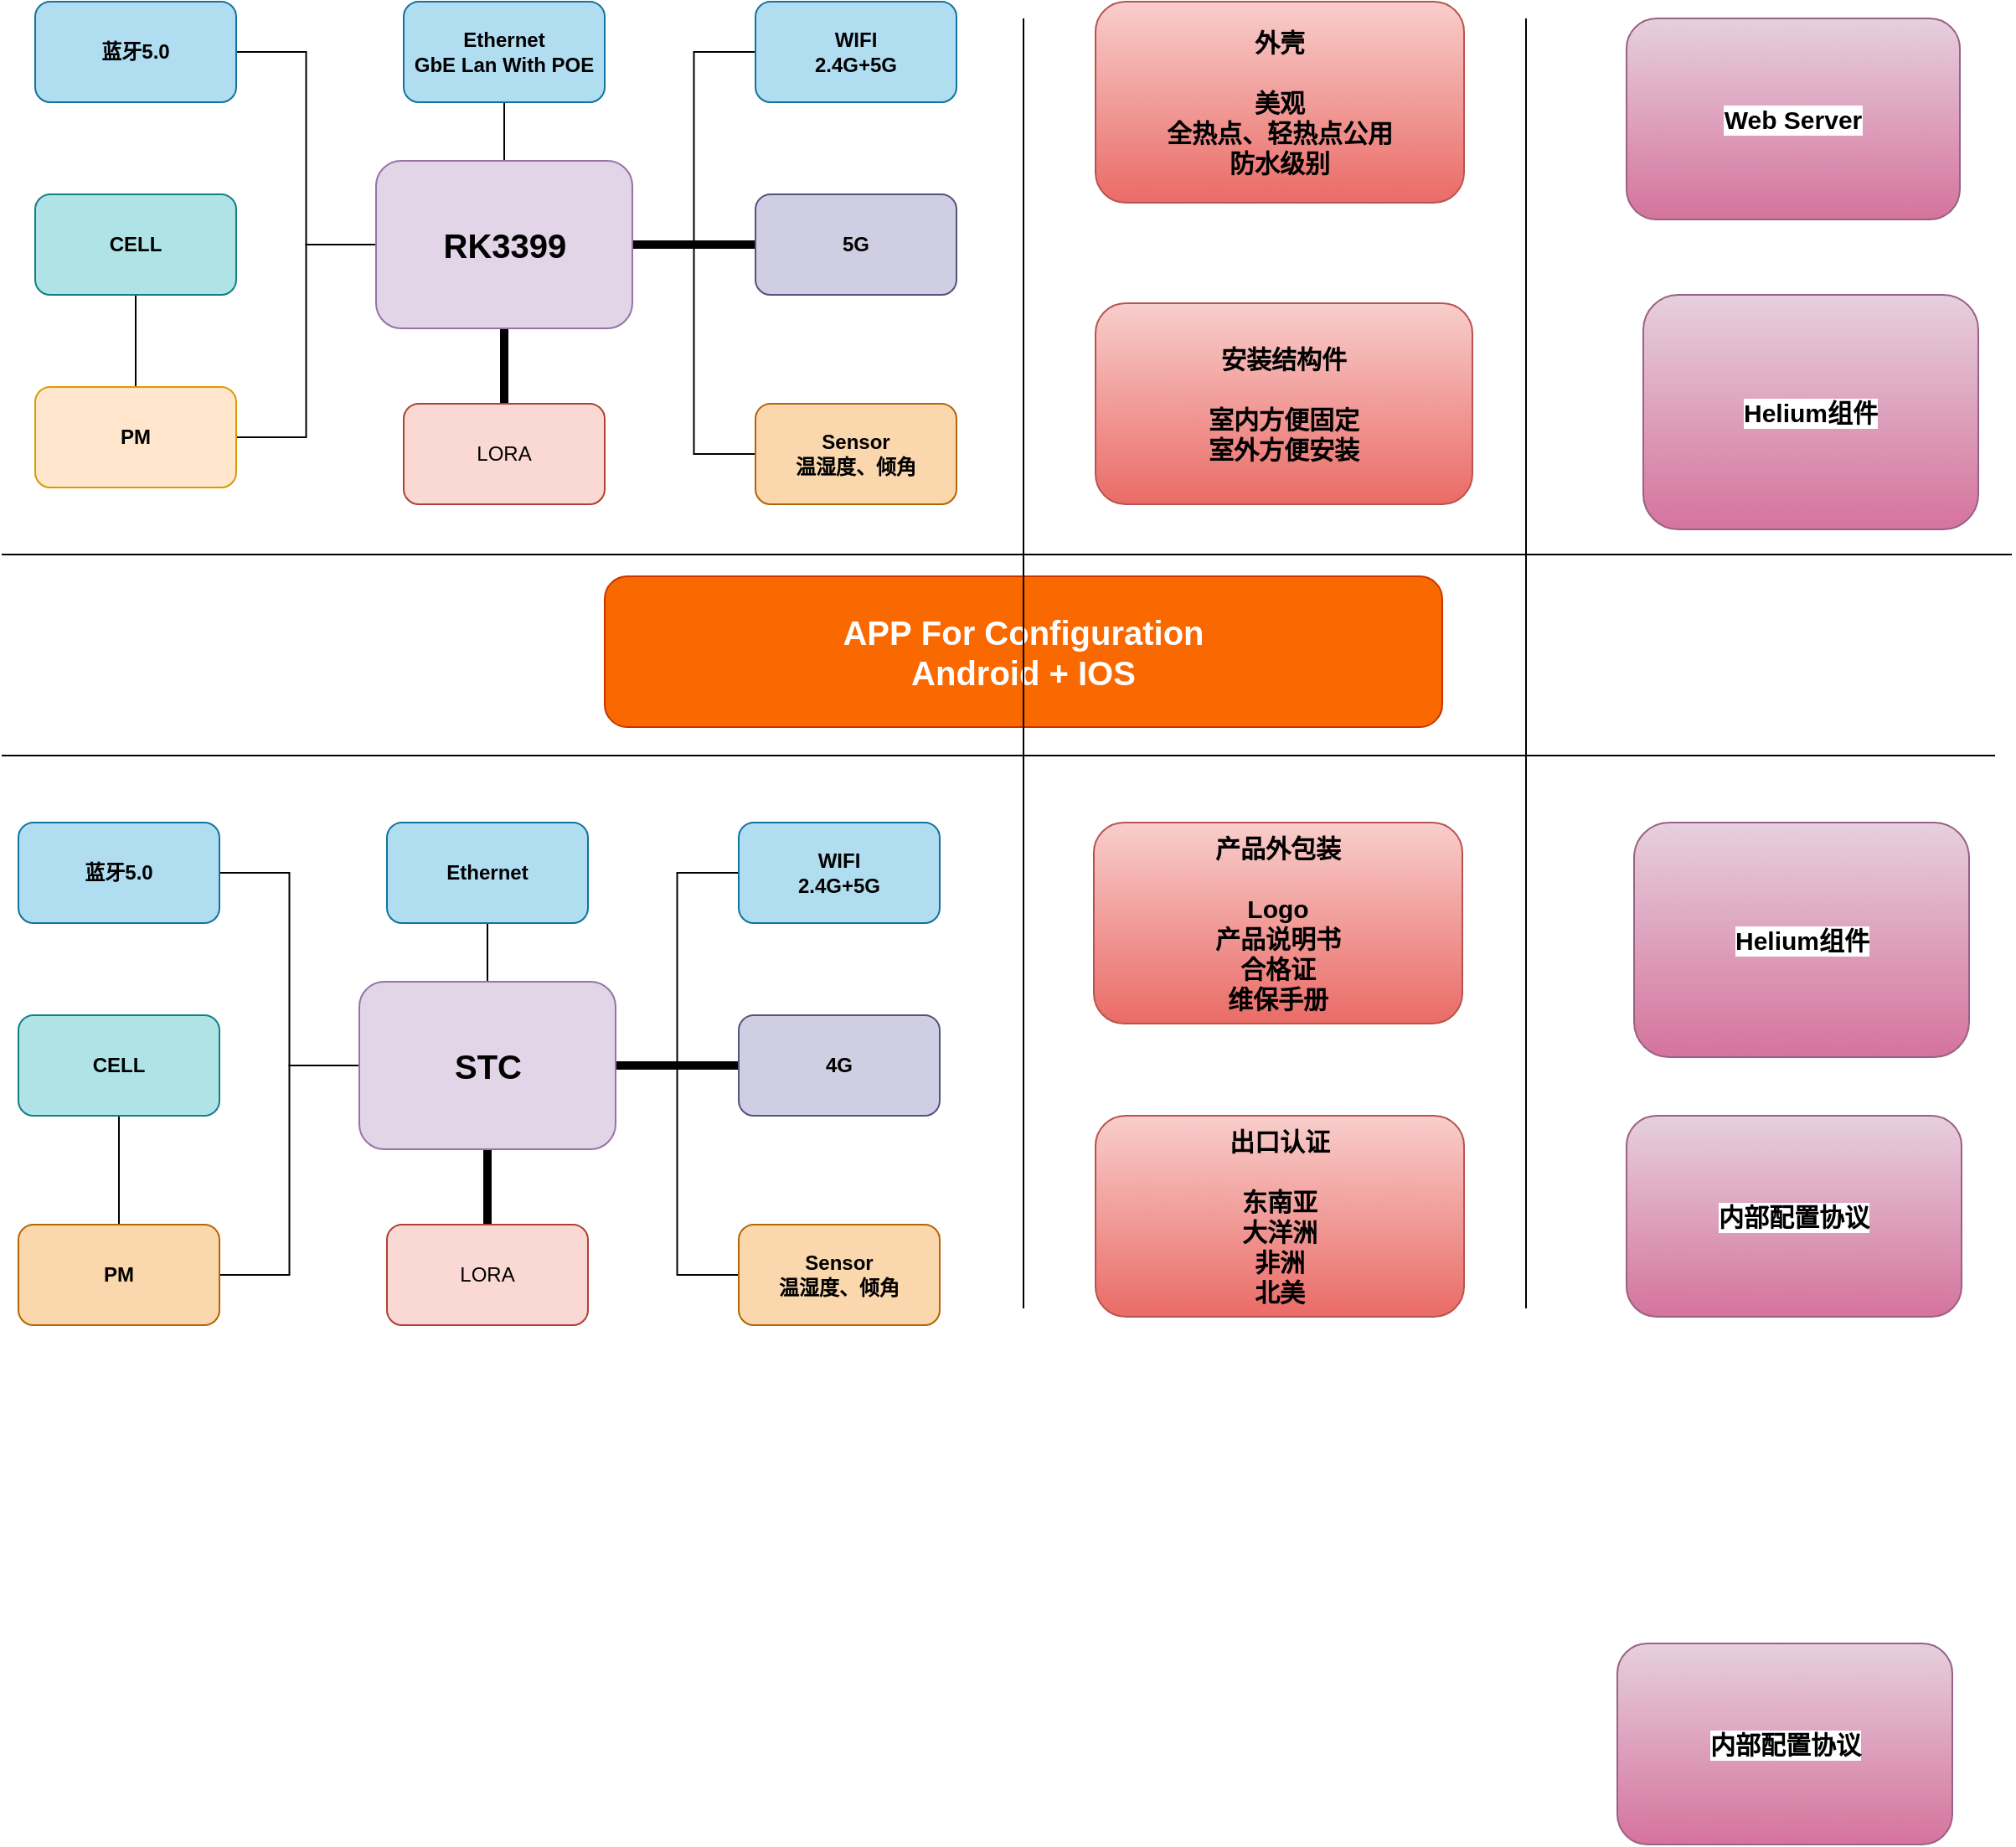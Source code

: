 <mxfile version="16.6.5" type="github" pages="2">
  <diagram id="iKRTfIvsgAHTzPborcKI" name="Full">
    <mxGraphModel dx="1422" dy="802" grid="1" gridSize="10" guides="1" tooltips="1" connect="1" arrows="1" fold="1" page="1" pageScale="1" pageWidth="827" pageHeight="1169" math="0" shadow="0">
      <root>
        <mxCell id="0" />
        <mxCell id="1" parent="0" />
        <mxCell id="aC08C6gNYoCpae9THRba-24" style="edgeStyle=orthogonalEdgeStyle;rounded=0;orthogonalLoop=1;jettySize=auto;html=1;exitX=0;exitY=0.5;exitDx=0;exitDy=0;entryX=1;entryY=0.5;entryDx=0;entryDy=0;strokeColor=default;endArrow=none;endFill=0;" edge="1" parent="1" source="kR9M7E9QdsosyzwSM0mt-1" target="aC08C6gNYoCpae9THRba-23">
          <mxGeometry relative="1" as="geometry" />
        </mxCell>
        <mxCell id="aC08C6gNYoCpae9THRba-12" style="edgeStyle=orthogonalEdgeStyle;rounded=0;orthogonalLoop=1;jettySize=auto;html=1;endArrow=none;endFill=0;strokeWidth=5;" edge="1" parent="1" source="kR9M7E9QdsosyzwSM0mt-1" target="aC08C6gNYoCpae9THRba-2">
          <mxGeometry relative="1" as="geometry" />
        </mxCell>
        <mxCell id="aC08C6gNYoCpae9THRba-13" style="edgeStyle=orthogonalEdgeStyle;rounded=0;orthogonalLoop=1;jettySize=auto;html=1;entryX=0.5;entryY=0;entryDx=0;entryDy=0;endArrow=none;endFill=0;strokeWidth=5;" edge="1" parent="1" source="kR9M7E9QdsosyzwSM0mt-1" target="aC08C6gNYoCpae9THRba-1">
          <mxGeometry relative="1" as="geometry">
            <mxPoint x="410" y="460" as="targetPoint" />
          </mxGeometry>
        </mxCell>
        <object label="" id="aC08C6gNYoCpae9THRba-15">
          <mxCell style="edgeStyle=orthogonalEdgeStyle;rounded=0;orthogonalLoop=1;jettySize=auto;html=1;exitX=1;exitY=0.5;exitDx=0;exitDy=0;entryX=0;entryY=0.5;entryDx=0;entryDy=0;endArrow=none;endFill=0;" edge="1" parent="1" source="kR9M7E9QdsosyzwSM0mt-1" target="aC08C6gNYoCpae9THRba-4">
            <mxGeometry relative="1" as="geometry" />
          </mxCell>
        </object>
        <mxCell id="aC08C6gNYoCpae9THRba-17" style="edgeStyle=orthogonalEdgeStyle;rounded=0;orthogonalLoop=1;jettySize=auto;html=1;exitX=0.5;exitY=0;exitDx=0;exitDy=0;endArrow=none;endFill=0;" edge="1" parent="1" source="kR9M7E9QdsosyzwSM0mt-1" target="aC08C6gNYoCpae9THRba-3">
          <mxGeometry relative="1" as="geometry" />
        </mxCell>
        <mxCell id="aC08C6gNYoCpae9THRba-18" style="edgeStyle=orthogonalEdgeStyle;rounded=0;orthogonalLoop=1;jettySize=auto;html=1;exitX=0;exitY=0.5;exitDx=0;exitDy=0;endArrow=none;endFill=0;entryX=1;entryY=0.5;entryDx=0;entryDy=0;" edge="1" parent="1" source="kR9M7E9QdsosyzwSM0mt-1" target="aC08C6gNYoCpae9THRba-8">
          <mxGeometry relative="1" as="geometry" />
        </mxCell>
        <mxCell id="aC08C6gNYoCpae9THRba-25" style="edgeStyle=orthogonalEdgeStyle;rounded=0;orthogonalLoop=1;jettySize=auto;html=1;exitX=1;exitY=0.5;exitDx=0;exitDy=0;entryX=0;entryY=0.5;entryDx=0;entryDy=0;endArrow=none;endFill=0;" edge="1" parent="1" source="kR9M7E9QdsosyzwSM0mt-1" target="aC08C6gNYoCpae9THRba-6">
          <mxGeometry relative="1" as="geometry" />
        </mxCell>
        <mxCell id="kR9M7E9QdsosyzwSM0mt-1" value="RK3399" style="rounded=1;whiteSpace=wrap;html=1;fillColor=#e1d5e7;strokeColor=#9673a6;fontStyle=1;fontSize=20;" parent="1" vertex="1">
          <mxGeometry x="333.5" y="325" width="153" height="100" as="geometry" />
        </mxCell>
        <mxCell id="aC08C6gNYoCpae9THRba-1" value="LORA" style="rounded=1;whiteSpace=wrap;html=1;fillColor=#fad9d5;strokeColor=#ae4132;" vertex="1" parent="1">
          <mxGeometry x="350" y="470" width="120" height="60" as="geometry" />
        </mxCell>
        <mxCell id="aC08C6gNYoCpae9THRba-2" value="5G" style="rounded=1;whiteSpace=wrap;html=1;fillColor=#d0cee2;strokeColor=#56517e;fontStyle=1" vertex="1" parent="1">
          <mxGeometry x="560" y="345" width="120" height="60" as="geometry" />
        </mxCell>
        <mxCell id="aC08C6gNYoCpae9THRba-3" value="Ethernet&lt;br&gt;GbE Lan With POE" style="rounded=1;whiteSpace=wrap;html=1;fillColor=#b1ddf0;strokeColor=#10739e;fontStyle=1" vertex="1" parent="1">
          <mxGeometry x="350" y="230" width="120" height="60" as="geometry" />
        </mxCell>
        <mxCell id="aC08C6gNYoCpae9THRba-4" value="WIFI&lt;br&gt;2.4G+5G" style="rounded=1;whiteSpace=wrap;html=1;fillColor=#b1ddf0;strokeColor=#10739e;fontStyle=1" vertex="1" parent="1">
          <mxGeometry x="560" y="230" width="120" height="60" as="geometry" />
        </mxCell>
        <mxCell id="aC08C6gNYoCpae9THRba-6" value="Sensor&lt;br&gt;温湿度、倾角" style="rounded=1;whiteSpace=wrap;html=1;fillColor=#fad7ac;strokeColor=#b46504;fontStyle=1" vertex="1" parent="1">
          <mxGeometry x="560" y="470" width="120" height="60" as="geometry" />
        </mxCell>
        <mxCell id="aC08C6gNYoCpae9THRba-49" value="" style="edgeStyle=orthogonalEdgeStyle;rounded=0;orthogonalLoop=1;jettySize=auto;html=1;fontSize=1;endArrow=none;endFill=0;strokeColor=default;strokeWidth=1;" edge="1" parent="1" source="aC08C6gNYoCpae9THRba-8" target="aC08C6gNYoCpae9THRba-46">
          <mxGeometry relative="1" as="geometry" />
        </mxCell>
        <mxCell id="aC08C6gNYoCpae9THRba-8" value="PM" style="rounded=1;whiteSpace=wrap;html=1;fillColor=#ffe6cc;fontStyle=1;strokeColor=#d79b00;" vertex="1" parent="1">
          <mxGeometry x="130" y="460" width="120" height="60" as="geometry" />
        </mxCell>
        <mxCell id="aC08C6gNYoCpae9THRba-23" value="蓝牙5.0" style="rounded=1;whiteSpace=wrap;html=1;fillColor=#b1ddf0;strokeColor=#10739e;fontStyle=1" vertex="1" parent="1">
          <mxGeometry x="130" y="230" width="120" height="60" as="geometry" />
        </mxCell>
        <mxCell id="aC08C6gNYoCpae9THRba-29" style="edgeStyle=orthogonalEdgeStyle;rounded=0;orthogonalLoop=1;jettySize=auto;html=1;exitX=0;exitY=0.5;exitDx=0;exitDy=0;entryX=1;entryY=0.5;entryDx=0;entryDy=0;strokeColor=default;endArrow=none;endFill=0;" edge="1" parent="1" source="aC08C6gNYoCpae9THRba-36" target="aC08C6gNYoCpae9THRba-45">
          <mxGeometry relative="1" as="geometry" />
        </mxCell>
        <mxCell id="aC08C6gNYoCpae9THRba-30" style="edgeStyle=orthogonalEdgeStyle;rounded=0;orthogonalLoop=1;jettySize=auto;html=1;endArrow=none;endFill=0;strokeWidth=5;" edge="1" parent="1" source="aC08C6gNYoCpae9THRba-36" target="aC08C6gNYoCpae9THRba-38">
          <mxGeometry relative="1" as="geometry" />
        </mxCell>
        <mxCell id="aC08C6gNYoCpae9THRba-31" style="edgeStyle=orthogonalEdgeStyle;rounded=0;orthogonalLoop=1;jettySize=auto;html=1;entryX=0.5;entryY=0;entryDx=0;entryDy=0;endArrow=none;endFill=0;strokeWidth=5;" edge="1" parent="1" source="aC08C6gNYoCpae9THRba-36" target="aC08C6gNYoCpae9THRba-37">
          <mxGeometry relative="1" as="geometry">
            <mxPoint x="400" y="950" as="targetPoint" />
          </mxGeometry>
        </mxCell>
        <object label="" id="aC08C6gNYoCpae9THRba-32">
          <mxCell style="edgeStyle=orthogonalEdgeStyle;rounded=0;orthogonalLoop=1;jettySize=auto;html=1;exitX=1;exitY=0.5;exitDx=0;exitDy=0;entryX=0;entryY=0.5;entryDx=0;entryDy=0;endArrow=none;endFill=0;" edge="1" parent="1" source="aC08C6gNYoCpae9THRba-36" target="aC08C6gNYoCpae9THRba-40">
            <mxGeometry relative="1" as="geometry" />
          </mxCell>
        </object>
        <mxCell id="aC08C6gNYoCpae9THRba-33" style="edgeStyle=orthogonalEdgeStyle;rounded=0;orthogonalLoop=1;jettySize=auto;html=1;exitX=0.5;exitY=0;exitDx=0;exitDy=0;endArrow=none;endFill=0;" edge="1" parent="1" source="aC08C6gNYoCpae9THRba-36" target="aC08C6gNYoCpae9THRba-39">
          <mxGeometry relative="1" as="geometry" />
        </mxCell>
        <mxCell id="aC08C6gNYoCpae9THRba-34" style="edgeStyle=orthogonalEdgeStyle;rounded=0;orthogonalLoop=1;jettySize=auto;html=1;exitX=0;exitY=0.5;exitDx=0;exitDy=0;endArrow=none;endFill=0;entryX=1;entryY=0.5;entryDx=0;entryDy=0;" edge="1" parent="1" source="aC08C6gNYoCpae9THRba-36" target="aC08C6gNYoCpae9THRba-43">
          <mxGeometry relative="1" as="geometry" />
        </mxCell>
        <mxCell id="aC08C6gNYoCpae9THRba-35" style="edgeStyle=orthogonalEdgeStyle;rounded=0;orthogonalLoop=1;jettySize=auto;html=1;exitX=1;exitY=0.5;exitDx=0;exitDy=0;entryX=0;entryY=0.5;entryDx=0;entryDy=0;endArrow=none;endFill=0;" edge="1" parent="1" source="aC08C6gNYoCpae9THRba-36" target="aC08C6gNYoCpae9THRba-41">
          <mxGeometry relative="1" as="geometry" />
        </mxCell>
        <mxCell id="aC08C6gNYoCpae9THRba-36" value="STC" style="rounded=1;whiteSpace=wrap;html=1;fillColor=#e1d5e7;strokeColor=#9673a6;fontStyle=1;fontSize=20;" vertex="1" parent="1">
          <mxGeometry x="323.5" y="815" width="153" height="100" as="geometry" />
        </mxCell>
        <mxCell id="aC08C6gNYoCpae9THRba-37" value="LORA" style="rounded=1;whiteSpace=wrap;html=1;fillColor=#fad9d5;strokeColor=#ae4132;" vertex="1" parent="1">
          <mxGeometry x="340" y="960" width="120" height="60" as="geometry" />
        </mxCell>
        <mxCell id="aC08C6gNYoCpae9THRba-38" value="4G" style="rounded=1;whiteSpace=wrap;html=1;fillColor=#d0cee2;strokeColor=#56517e;fontStyle=1" vertex="1" parent="1">
          <mxGeometry x="550" y="835" width="120" height="60" as="geometry" />
        </mxCell>
        <mxCell id="aC08C6gNYoCpae9THRba-39" value="Ethernet" style="rounded=1;whiteSpace=wrap;html=1;fillColor=#b1ddf0;strokeColor=#10739e;fontStyle=1" vertex="1" parent="1">
          <mxGeometry x="340" y="720" width="120" height="60" as="geometry" />
        </mxCell>
        <mxCell id="aC08C6gNYoCpae9THRba-40" value="WIFI&lt;br&gt;2.4G+5G" style="rounded=1;whiteSpace=wrap;html=1;fillColor=#b1ddf0;strokeColor=#10739e;fontStyle=1" vertex="1" parent="1">
          <mxGeometry x="550" y="720" width="120" height="60" as="geometry" />
        </mxCell>
        <mxCell id="aC08C6gNYoCpae9THRba-41" value="Sensor&lt;br&gt;温湿度、倾角" style="rounded=1;whiteSpace=wrap;html=1;fillColor=#fad7ac;strokeColor=#b46504;fontStyle=1" vertex="1" parent="1">
          <mxGeometry x="550" y="960" width="120" height="60" as="geometry" />
        </mxCell>
        <mxCell id="aC08C6gNYoCpae9THRba-42" value="" style="edgeStyle=orthogonalEdgeStyle;rounded=0;orthogonalLoop=1;jettySize=auto;html=1;endArrow=none;endFill=0;" edge="1" parent="1" source="aC08C6gNYoCpae9THRba-43" target="aC08C6gNYoCpae9THRba-44">
          <mxGeometry relative="1" as="geometry" />
        </mxCell>
        <mxCell id="aC08C6gNYoCpae9THRba-43" value="PM" style="rounded=1;whiteSpace=wrap;html=1;fillColor=#fad7ac;strokeColor=#b46504;fontStyle=1" vertex="1" parent="1">
          <mxGeometry x="120" y="960" width="120" height="60" as="geometry" />
        </mxCell>
        <mxCell id="aC08C6gNYoCpae9THRba-44" value="CELL" style="rounded=1;whiteSpace=wrap;html=1;fillColor=#b0e3e6;strokeColor=#0e8088;fontStyle=1" vertex="1" parent="1">
          <mxGeometry x="120" y="835" width="120" height="60" as="geometry" />
        </mxCell>
        <mxCell id="aC08C6gNYoCpae9THRba-45" value="蓝牙5.0" style="rounded=1;whiteSpace=wrap;html=1;fillColor=#b1ddf0;strokeColor=#10739e;fontStyle=1" vertex="1" parent="1">
          <mxGeometry x="120" y="720" width="120" height="60" as="geometry" />
        </mxCell>
        <mxCell id="aC08C6gNYoCpae9THRba-46" value="CELL" style="rounded=1;whiteSpace=wrap;html=1;fillColor=#b0e3e6;strokeColor=#0e8088;fontStyle=1" vertex="1" parent="1">
          <mxGeometry x="130" y="345" width="120" height="60" as="geometry" />
        </mxCell>
        <mxCell id="aC08C6gNYoCpae9THRba-52" value="" style="endArrow=none;html=1;rounded=0;fontSize=1;strokeColor=default;strokeWidth=1;" edge="1" parent="1">
          <mxGeometry width="50" height="50" relative="1" as="geometry">
            <mxPoint x="110" y="560" as="sourcePoint" />
            <mxPoint x="1310" y="560" as="targetPoint" />
          </mxGeometry>
        </mxCell>
        <mxCell id="aC08C6gNYoCpae9THRba-53" value="" style="endArrow=none;html=1;rounded=0;fontSize=1;strokeColor=default;strokeWidth=1;" edge="1" parent="1">
          <mxGeometry width="50" height="50" relative="1" as="geometry">
            <mxPoint x="110" y="680" as="sourcePoint" />
            <mxPoint x="1300" y="680" as="targetPoint" />
          </mxGeometry>
        </mxCell>
        <mxCell id="aC08C6gNYoCpae9THRba-54" value="APP&amp;nbsp;For Configuration&lt;br style=&quot;font-size: 20px;&quot;&gt;Android + IOS" style="rounded=1;whiteSpace=wrap;html=1;fontSize=20;fillColor=#fa6800;fontColor=#FFFFFF;strokeColor=#C73500;fontStyle=1" vertex="1" parent="1">
          <mxGeometry x="470" y="573" width="500" height="90" as="geometry" />
        </mxCell>
        <mxCell id="aC08C6gNYoCpae9THRba-55" value="" style="endArrow=none;html=1;rounded=0;fontSize=10;fontColor=#FFFFFF;strokeColor=default;strokeWidth=1;" edge="1" parent="1">
          <mxGeometry width="50" height="50" relative="1" as="geometry">
            <mxPoint x="720" y="1010" as="sourcePoint" />
            <mxPoint x="720" y="240" as="targetPoint" />
          </mxGeometry>
        </mxCell>
        <mxCell id="aC08C6gNYoCpae9THRba-57" value="外壳&lt;br style=&quot;font-size: 15px;&quot;&gt;&lt;br style=&quot;font-size: 15px;&quot;&gt;美观&lt;br style=&quot;font-size: 15px;&quot;&gt;全热点、轻热点公用&lt;br style=&quot;font-size: 15px;&quot;&gt;防水级别" style="rounded=1;whiteSpace=wrap;html=1;fontSize=15;fillColor=#f8cecc;gradientColor=#ea6b66;strokeColor=#b85450;fontStyle=1" vertex="1" parent="1">
          <mxGeometry x="763" y="230" width="220" height="120" as="geometry" />
        </mxCell>
        <mxCell id="aC08C6gNYoCpae9THRba-58" value="安装结构件&lt;br style=&quot;font-size: 15px;&quot;&gt;&lt;br style=&quot;font-size: 15px;&quot;&gt;室内方便固定&lt;br style=&quot;font-size: 15px;&quot;&gt;室外方便安装" style="rounded=1;whiteSpace=wrap;html=1;fontSize=15;fillColor=#f8cecc;gradientColor=#ea6b66;strokeColor=#b85450;fontStyle=1" vertex="1" parent="1">
          <mxGeometry x="763" y="410" width="225" height="120" as="geometry" />
        </mxCell>
        <mxCell id="aC08C6gNYoCpae9THRba-59" value="产品外包装&lt;br style=&quot;font-size: 15px;&quot;&gt;&lt;br style=&quot;font-size: 15px;&quot;&gt;Logo&lt;br style=&quot;font-size: 15px;&quot;&gt;产品说明书&lt;br style=&quot;font-size: 15px;&quot;&gt;合格证&lt;br style=&quot;font-size: 15px;&quot;&gt;维保手册" style="rounded=1;whiteSpace=wrap;html=1;fontSize=15;fillColor=#f8cecc;gradientColor=#ea6b66;strokeColor=#b85450;fontStyle=1" vertex="1" parent="1">
          <mxGeometry x="762" y="720" width="220" height="120" as="geometry" />
        </mxCell>
        <mxCell id="aC08C6gNYoCpae9THRba-60" value="" style="endArrow=none;html=1;rounded=0;fontSize=10;fontColor=#FFFFFF;strokeColor=default;strokeWidth=1;" edge="1" parent="1">
          <mxGeometry width="50" height="50" relative="1" as="geometry">
            <mxPoint x="1020" y="1010" as="sourcePoint" />
            <mxPoint x="1020" y="240" as="targetPoint" />
          </mxGeometry>
        </mxCell>
        <mxCell id="aC08C6gNYoCpae9THRba-61" value="Web Server" style="rounded=1;whiteSpace=wrap;html=1;labelBackgroundColor=#ffffff;fontSize=15;fillColor=#e6d0de;strokeColor=#996185;gradientColor=#d5739d;fontColor=#000000;fontStyle=1" vertex="1" parent="1">
          <mxGeometry x="1080" y="240" width="199" height="120" as="geometry" />
        </mxCell>
        <mxCell id="aC08C6gNYoCpae9THRba-63" value="内部配置协议" style="rounded=1;whiteSpace=wrap;html=1;labelBackgroundColor=#ffffff;fontSize=15;fillColor=#e6d0de;strokeColor=#996185;gradientColor=#d5739d;fontColor=#000000;fontStyle=1" vertex="1" parent="1">
          <mxGeometry x="1080" y="895" width="200" height="120" as="geometry" />
        </mxCell>
        <mxCell id="aC08C6gNYoCpae9THRba-64" value="Helium组件" style="rounded=1;whiteSpace=wrap;html=1;labelBackgroundColor=#ffffff;fontSize=15;fillColor=#e6d0de;strokeColor=#996185;gradientColor=#d5739d;fontColor=#000000;fontStyle=1" vertex="1" parent="1">
          <mxGeometry x="1090" y="405" width="200" height="140" as="geometry" />
        </mxCell>
        <mxCell id="aC08C6gNYoCpae9THRba-68" value="出口认证&lt;br style=&quot;font-size: 15px&quot;&gt;&lt;br style=&quot;font-size: 15px&quot;&gt;东南亚&lt;br style=&quot;font-size: 15px&quot;&gt;大洋洲&lt;br&gt;非洲&lt;br&gt;北美" style="rounded=1;whiteSpace=wrap;html=1;fontSize=15;fillColor=#f8cecc;gradientColor=#ea6b66;strokeColor=#b85450;fontStyle=1" vertex="1" parent="1">
          <mxGeometry x="763" y="895" width="220" height="120" as="geometry" />
        </mxCell>
        <mxCell id="aC08C6gNYoCpae9THRba-71" value="内部配置协议" style="rounded=1;whiteSpace=wrap;html=1;labelBackgroundColor=#ffffff;fontSize=15;fillColor=#e6d0de;strokeColor=#996185;gradientColor=#d5739d;fontColor=#000000;fontStyle=1" vertex="1" parent="1">
          <mxGeometry x="1074.5" y="1210" width="200" height="120" as="geometry" />
        </mxCell>
        <mxCell id="aC08C6gNYoCpae9THRba-72" value="Helium组件" style="rounded=1;whiteSpace=wrap;html=1;labelBackgroundColor=#ffffff;fontSize=15;fillColor=#e6d0de;strokeColor=#996185;gradientColor=#d5739d;fontColor=#000000;fontStyle=1" vertex="1" parent="1">
          <mxGeometry x="1084.5" y="720" width="200" height="140" as="geometry" />
        </mxCell>
      </root>
    </mxGraphModel>
  </diagram>
  <diagram id="KRt99qneUdd1r6ccrVmF" name="Light">
    <mxGraphModel dx="1422" dy="802" grid="1" gridSize="10" guides="1" tooltips="1" connect="1" arrows="1" fold="1" page="1" pageScale="1" pageWidth="827" pageHeight="1169" math="0" shadow="0">
      <root>
        <mxCell id="w6mHL5BMN2BuMj6q8qPe-0" />
        <mxCell id="w6mHL5BMN2BuMj6q8qPe-1" parent="w6mHL5BMN2BuMj6q8qPe-0" />
      </root>
    </mxGraphModel>
  </diagram>
</mxfile>
